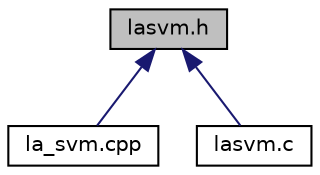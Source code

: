 digraph "lasvm.h"
{
  edge [fontname="Helvetica",fontsize="10",labelfontname="Helvetica",labelfontsize="10"];
  node [fontname="Helvetica",fontsize="10",shape=record];
  Node1 [label="lasvm.h",height=0.2,width=0.4,color="black", fillcolor="grey75", style="filled" fontcolor="black"];
  Node1 -> Node2 [dir="back",color="midnightblue",fontsize="10",style="solid"];
  Node2 [label="la_svm.cpp",height=0.2,width=0.4,color="black", fillcolor="white", style="filled",URL="$la__svm_8cpp.html"];
  Node1 -> Node3 [dir="back",color="midnightblue",fontsize="10",style="solid"];
  Node3 [label="lasvm.c",height=0.2,width=0.4,color="black", fillcolor="white", style="filled",URL="$lasvm_8c.html"];
}
